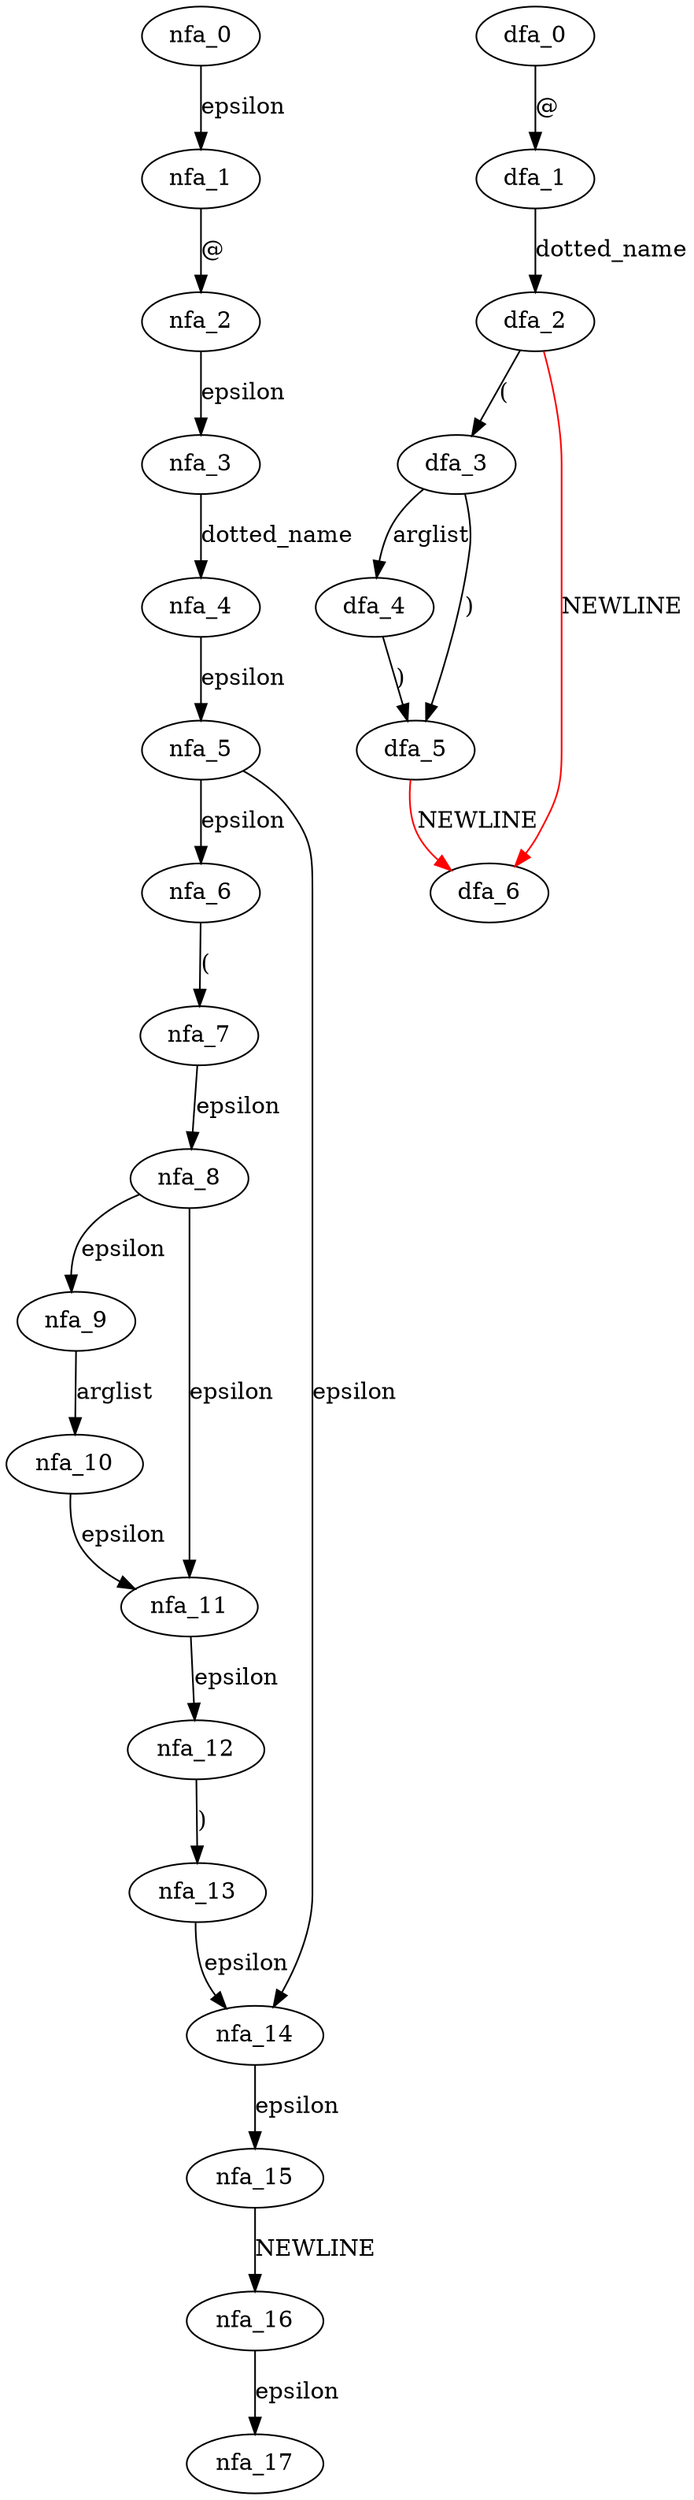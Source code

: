 digraph decorator {
 subgraph decorator_nfa {
  nfa_0->nfa_1[label=epsilon]
  nfa_1->nfa_2[label="@"]
  nfa_2->nfa_3[label=epsilon]
  nfa_3->nfa_4[label=dotted_name]
  nfa_4->nfa_5[label=epsilon]
  nfa_5->nfa_6[label=epsilon]
  nfa_6->nfa_7[label="("]
  nfa_7->nfa_8[label=epsilon]
  nfa_8->nfa_9[label=epsilon]
  nfa_9->nfa_10[label=arglist]
  nfa_10->nfa_11[label=epsilon]
  nfa_11->nfa_12[label=epsilon]
  nfa_12->nfa_13[label=")"]
  nfa_13->nfa_14[label=epsilon]
  nfa_14->nfa_15[label=epsilon]
  nfa_15->nfa_16[label=NEWLINE]
  nfa_16->nfa_17[label=epsilon]
  nfa_8->nfa_11[label=epsilon]
  nfa_5->nfa_14[label=epsilon]
  }
 subgraph decorator_dfa {
  dfa_0->dfa_1[label="@"]
  dfa_1->dfa_2[label=dotted_name]
  dfa_2->dfa_3[label="("]
  dfa_3->dfa_4[label=arglist]
  dfa_4->dfa_5[label=")"]
  dfa_5->dfa_6[label=NEWLINE,color=red]
  dfa_3->dfa_5[label=")"]
  dfa_2->dfa_6[label=NEWLINE,color=red]
  }
}
